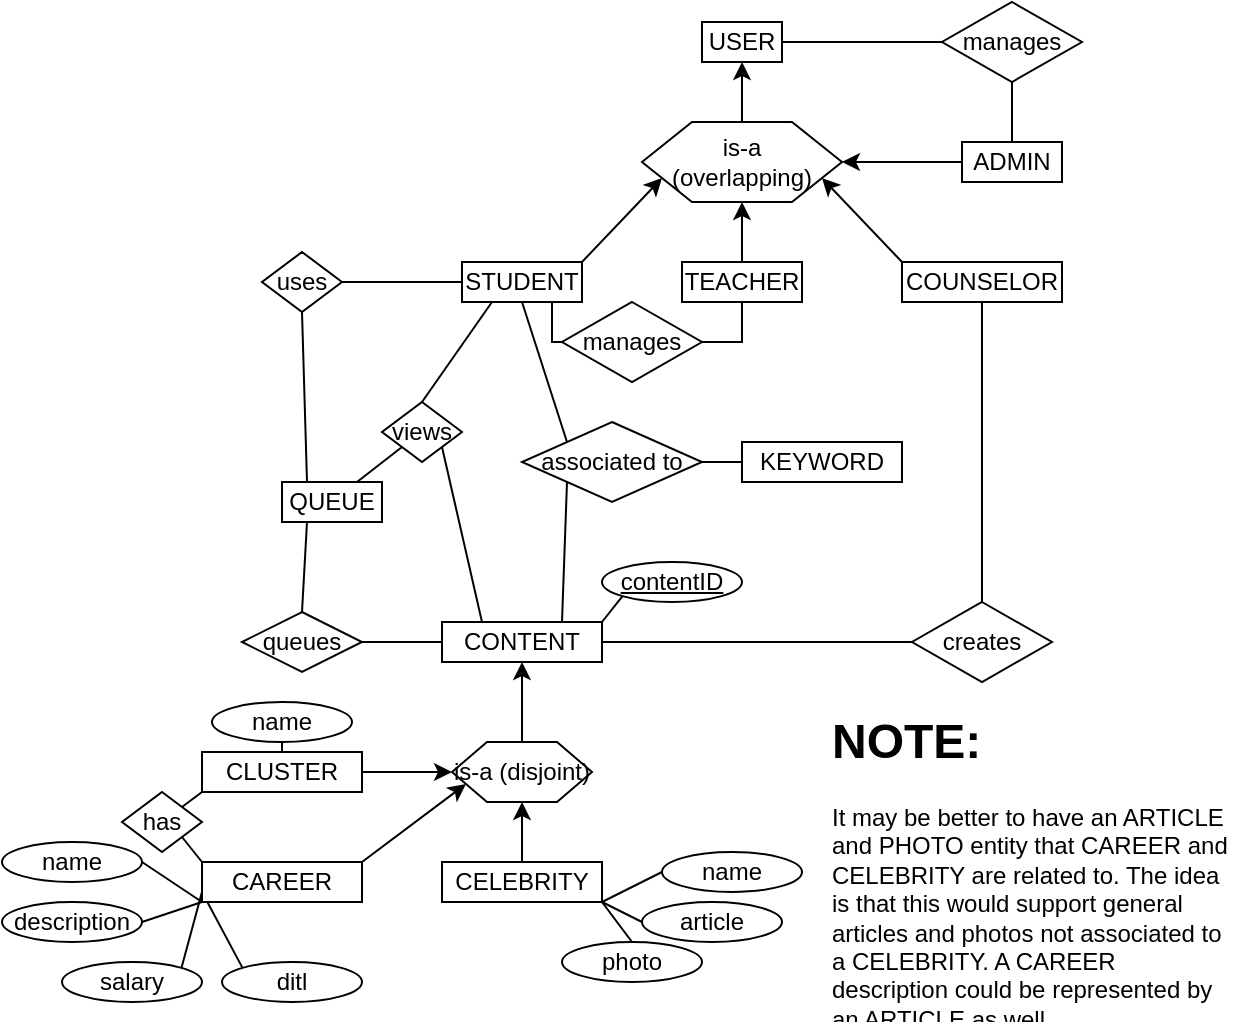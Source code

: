 <mxfile version="12.6.5" type="device"><diagram id="soOComr6DLj0twkV7itj" name="Page-1"><mxGraphModel dx="1936" dy="806" grid="1" gridSize="10" guides="1" tooltips="1" connect="1" arrows="1" fold="1" page="1" pageScale="1" pageWidth="850" pageHeight="1100" math="0" shadow="0"><root><mxCell id="0"/><mxCell id="1" parent="0"/><mxCell id="sN44cqOAk9pcgNNBPkIf-1" value="USER" style="rounded=0;whiteSpace=wrap;html=1;" vertex="1" parent="1"><mxGeometry x="140" y="20" width="40" height="20" as="geometry"/></mxCell><mxCell id="sN44cqOAk9pcgNNBPkIf-11" style="rounded=0;orthogonalLoop=1;jettySize=auto;html=1;exitX=1;exitY=0;exitDx=0;exitDy=0;entryX=0;entryY=0.75;entryDx=0;entryDy=0;" edge="1" parent="1" source="sN44cqOAk9pcgNNBPkIf-2" target="sN44cqOAk9pcgNNBPkIf-9"><mxGeometry relative="1" as="geometry"/></mxCell><mxCell id="sN44cqOAk9pcgNNBPkIf-54" style="edgeStyle=none;rounded=0;orthogonalLoop=1;jettySize=auto;html=1;exitX=0;exitY=0.5;exitDx=0;exitDy=0;entryX=1;entryY=0.5;entryDx=0;entryDy=0;endArrow=none;endFill=0;" edge="1" parent="1" source="sN44cqOAk9pcgNNBPkIf-2" target="sN44cqOAk9pcgNNBPkIf-22"><mxGeometry relative="1" as="geometry"/></mxCell><mxCell id="sN44cqOAk9pcgNNBPkIf-61" style="edgeStyle=none;rounded=0;orthogonalLoop=1;jettySize=auto;html=1;exitX=0.25;exitY=1;exitDx=0;exitDy=0;entryX=0.5;entryY=0;entryDx=0;entryDy=0;endArrow=none;endFill=0;" edge="1" parent="1" source="sN44cqOAk9pcgNNBPkIf-2" target="sN44cqOAk9pcgNNBPkIf-43"><mxGeometry relative="1" as="geometry"/></mxCell><mxCell id="sN44cqOAk9pcgNNBPkIf-2" value="STUDENT" style="rounded=0;whiteSpace=wrap;html=1;" vertex="1" parent="1"><mxGeometry x="20" y="140" width="60" height="20" as="geometry"/></mxCell><mxCell id="sN44cqOAk9pcgNNBPkIf-10" style="edgeStyle=orthogonalEdgeStyle;rounded=0;orthogonalLoop=1;jettySize=auto;html=1;exitX=0.5;exitY=0;exitDx=0;exitDy=0;entryX=0.5;entryY=1;entryDx=0;entryDy=0;" edge="1" parent="1" source="sN44cqOAk9pcgNNBPkIf-3" target="sN44cqOAk9pcgNNBPkIf-9"><mxGeometry relative="1" as="geometry"/></mxCell><mxCell id="sN44cqOAk9pcgNNBPkIf-3" value="TEACHER" style="rounded=0;whiteSpace=wrap;html=1;" vertex="1" parent="1"><mxGeometry x="130" y="140" width="60" height="20" as="geometry"/></mxCell><mxCell id="sN44cqOAk9pcgNNBPkIf-13" style="edgeStyle=none;rounded=0;orthogonalLoop=1;jettySize=auto;html=1;exitX=0;exitY=0.5;exitDx=0;exitDy=0;entryX=1;entryY=0.5;entryDx=0;entryDy=0;" edge="1" parent="1" source="sN44cqOAk9pcgNNBPkIf-4" target="sN44cqOAk9pcgNNBPkIf-9"><mxGeometry relative="1" as="geometry"/></mxCell><mxCell id="sN44cqOAk9pcgNNBPkIf-16" style="edgeStyle=none;rounded=0;orthogonalLoop=1;jettySize=auto;html=1;exitX=0.5;exitY=0;exitDx=0;exitDy=0;entryX=0.5;entryY=1;entryDx=0;entryDy=0;endArrow=none;endFill=0;" edge="1" parent="1" source="sN44cqOAk9pcgNNBPkIf-4" target="sN44cqOAk9pcgNNBPkIf-15"><mxGeometry relative="1" as="geometry"/></mxCell><mxCell id="sN44cqOAk9pcgNNBPkIf-4" value="ADMIN" style="rounded=0;whiteSpace=wrap;html=1;" vertex="1" parent="1"><mxGeometry x="270" y="80" width="50" height="20" as="geometry"/></mxCell><mxCell id="sN44cqOAk9pcgNNBPkIf-12" style="edgeStyle=none;rounded=0;orthogonalLoop=1;jettySize=auto;html=1;exitX=0;exitY=0;exitDx=0;exitDy=0;entryX=1;entryY=0.75;entryDx=0;entryDy=0;" edge="1" parent="1" source="sN44cqOAk9pcgNNBPkIf-5" target="sN44cqOAk9pcgNNBPkIf-9"><mxGeometry relative="1" as="geometry"/></mxCell><mxCell id="sN44cqOAk9pcgNNBPkIf-41" style="edgeStyle=none;rounded=0;orthogonalLoop=1;jettySize=auto;html=1;exitX=0.5;exitY=1;exitDx=0;exitDy=0;entryX=0.5;entryY=0;entryDx=0;entryDy=0;endArrow=none;endFill=0;" edge="1" parent="1" source="sN44cqOAk9pcgNNBPkIf-5" target="sN44cqOAk9pcgNNBPkIf-26"><mxGeometry relative="1" as="geometry"/></mxCell><mxCell id="sN44cqOAk9pcgNNBPkIf-5" value="COUNSELOR" style="rounded=0;whiteSpace=wrap;html=1;" vertex="1" parent="1"><mxGeometry x="240" y="140" width="80" height="20" as="geometry"/></mxCell><mxCell id="sN44cqOAk9pcgNNBPkIf-14" style="edgeStyle=none;rounded=0;orthogonalLoop=1;jettySize=auto;html=1;exitX=0.5;exitY=0;exitDx=0;exitDy=0;entryX=0.5;entryY=1;entryDx=0;entryDy=0;" edge="1" parent="1" source="sN44cqOAk9pcgNNBPkIf-9" target="sN44cqOAk9pcgNNBPkIf-1"><mxGeometry relative="1" as="geometry"/></mxCell><mxCell id="sN44cqOAk9pcgNNBPkIf-9" value="is-a&lt;br&gt;(overlapping)" style="shape=hexagon;perimeter=hexagonPerimeter2;whiteSpace=wrap;html=1;" vertex="1" parent="1"><mxGeometry x="110" y="70" width="100" height="40" as="geometry"/></mxCell><mxCell id="sN44cqOAk9pcgNNBPkIf-17" style="edgeStyle=none;rounded=0;orthogonalLoop=1;jettySize=auto;html=1;exitX=0;exitY=0.5;exitDx=0;exitDy=0;entryX=1;entryY=0.5;entryDx=0;entryDy=0;endArrow=none;endFill=0;" edge="1" parent="1" source="sN44cqOAk9pcgNNBPkIf-15" target="sN44cqOAk9pcgNNBPkIf-1"><mxGeometry relative="1" as="geometry"/></mxCell><mxCell id="sN44cqOAk9pcgNNBPkIf-15" value="manages" style="rhombus;whiteSpace=wrap;html=1;" vertex="1" parent="1"><mxGeometry x="260" y="10" width="70" height="40" as="geometry"/></mxCell><mxCell id="sN44cqOAk9pcgNNBPkIf-19" style="edgeStyle=orthogonalEdgeStyle;rounded=0;orthogonalLoop=1;jettySize=auto;html=1;exitX=1;exitY=0.5;exitDx=0;exitDy=0;entryX=0.5;entryY=1;entryDx=0;entryDy=0;endArrow=none;endFill=0;" edge="1" parent="1" source="sN44cqOAk9pcgNNBPkIf-18" target="sN44cqOAk9pcgNNBPkIf-3"><mxGeometry relative="1" as="geometry"/></mxCell><mxCell id="sN44cqOAk9pcgNNBPkIf-31" style="edgeStyle=orthogonalEdgeStyle;rounded=0;orthogonalLoop=1;jettySize=auto;html=1;exitX=0;exitY=0.5;exitDx=0;exitDy=0;entryX=0.75;entryY=1;entryDx=0;entryDy=0;endArrow=none;endFill=0;" edge="1" parent="1" source="sN44cqOAk9pcgNNBPkIf-18" target="sN44cqOAk9pcgNNBPkIf-2"><mxGeometry relative="1" as="geometry"/></mxCell><mxCell id="sN44cqOAk9pcgNNBPkIf-18" value="manages" style="rhombus;whiteSpace=wrap;html=1;" vertex="1" parent="1"><mxGeometry x="70" y="160" width="70" height="40" as="geometry"/></mxCell><mxCell id="sN44cqOAk9pcgNNBPkIf-53" style="edgeStyle=none;rounded=0;orthogonalLoop=1;jettySize=auto;html=1;exitX=0.5;exitY=1;exitDx=0;exitDy=0;entryX=0.25;entryY=0;entryDx=0;entryDy=0;endArrow=none;endFill=0;" edge="1" parent="1" source="sN44cqOAk9pcgNNBPkIf-22" target="sN44cqOAk9pcgNNBPkIf-23"><mxGeometry relative="1" as="geometry"/></mxCell><mxCell id="sN44cqOAk9pcgNNBPkIf-22" value="uses" style="rhombus;whiteSpace=wrap;html=1;" vertex="1" parent="1"><mxGeometry x="-80" y="135" width="40" height="30" as="geometry"/></mxCell><mxCell id="sN44cqOAk9pcgNNBPkIf-23" value="QUEUE" style="rounded=0;whiteSpace=wrap;html=1;" vertex="1" parent="1"><mxGeometry x="-70" y="250" width="50" height="20" as="geometry"/></mxCell><mxCell id="sN44cqOAk9pcgNNBPkIf-42" style="edgeStyle=none;rounded=0;orthogonalLoop=1;jettySize=auto;html=1;exitX=1;exitY=0.5;exitDx=0;exitDy=0;entryX=0;entryY=0.5;entryDx=0;entryDy=0;endArrow=none;endFill=0;" edge="1" parent="1" source="sN44cqOAk9pcgNNBPkIf-24" target="sN44cqOAk9pcgNNBPkIf-26"><mxGeometry relative="1" as="geometry"/></mxCell><mxCell id="sN44cqOAk9pcgNNBPkIf-57" style="edgeStyle=none;rounded=0;orthogonalLoop=1;jettySize=auto;html=1;exitX=0.25;exitY=0;exitDx=0;exitDy=0;entryX=1;entryY=1;entryDx=0;entryDy=0;endArrow=none;endFill=0;" edge="1" parent="1" source="sN44cqOAk9pcgNNBPkIf-24" target="sN44cqOAk9pcgNNBPkIf-43"><mxGeometry relative="1" as="geometry"/></mxCell><mxCell id="sN44cqOAk9pcgNNBPkIf-59" style="edgeStyle=none;rounded=0;orthogonalLoop=1;jettySize=auto;html=1;exitX=0;exitY=0.5;exitDx=0;exitDy=0;entryX=1;entryY=0.5;entryDx=0;entryDy=0;endArrow=none;endFill=0;" edge="1" parent="1" source="sN44cqOAk9pcgNNBPkIf-24" target="sN44cqOAk9pcgNNBPkIf-58"><mxGeometry relative="1" as="geometry"/></mxCell><mxCell id="sN44cqOAk9pcgNNBPkIf-62" style="edgeStyle=none;rounded=0;orthogonalLoop=1;jettySize=auto;html=1;exitX=1;exitY=0;exitDx=0;exitDy=0;entryX=0;entryY=1;entryDx=0;entryDy=0;endArrow=none;endFill=0;" edge="1" parent="1" source="sN44cqOAk9pcgNNBPkIf-24" target="sN44cqOAk9pcgNNBPkIf-40"><mxGeometry relative="1" as="geometry"/></mxCell><mxCell id="sN44cqOAk9pcgNNBPkIf-24" value="CONTENT" style="rounded=0;whiteSpace=wrap;html=1;" vertex="1" parent="1"><mxGeometry x="10" y="320" width="80" height="20" as="geometry"/></mxCell><mxCell id="sN44cqOAk9pcgNNBPkIf-45" style="edgeStyle=none;rounded=0;orthogonalLoop=1;jettySize=auto;html=1;exitX=1;exitY=0.5;exitDx=0;exitDy=0;entryX=0;entryY=0.5;entryDx=0;entryDy=0;endArrow=none;endFill=0;" edge="1" parent="1" source="sN44cqOAk9pcgNNBPkIf-25" target="sN44cqOAk9pcgNNBPkIf-44"><mxGeometry relative="1" as="geometry"/></mxCell><mxCell id="sN44cqOAk9pcgNNBPkIf-46" style="edgeStyle=none;rounded=0;orthogonalLoop=1;jettySize=auto;html=1;exitX=0;exitY=0;exitDx=0;exitDy=0;entryX=0.5;entryY=1;entryDx=0;entryDy=0;endArrow=none;endFill=0;" edge="1" parent="1" source="sN44cqOAk9pcgNNBPkIf-25" target="sN44cqOAk9pcgNNBPkIf-2"><mxGeometry relative="1" as="geometry"/></mxCell><mxCell id="sN44cqOAk9pcgNNBPkIf-47" style="edgeStyle=none;rounded=0;orthogonalLoop=1;jettySize=auto;html=1;exitX=0;exitY=1;exitDx=0;exitDy=0;entryX=0.75;entryY=0;entryDx=0;entryDy=0;endArrow=none;endFill=0;" edge="1" parent="1" source="sN44cqOAk9pcgNNBPkIf-25" target="sN44cqOAk9pcgNNBPkIf-24"><mxGeometry relative="1" as="geometry"/></mxCell><mxCell id="sN44cqOAk9pcgNNBPkIf-25" value="associated to" style="rhombus;whiteSpace=wrap;html=1;" vertex="1" parent="1"><mxGeometry x="50" y="220" width="90" height="40" as="geometry"/></mxCell><mxCell id="sN44cqOAk9pcgNNBPkIf-26" value="creates" style="rhombus;whiteSpace=wrap;html=1;" vertex="1" parent="1"><mxGeometry x="245" y="310" width="70" height="40" as="geometry"/></mxCell><mxCell id="sN44cqOAk9pcgNNBPkIf-40" value="&lt;u&gt;contentID&lt;/u&gt;" style="ellipse;whiteSpace=wrap;html=1;" vertex="1" parent="1"><mxGeometry x="90" y="290" width="70" height="20" as="geometry"/></mxCell><mxCell id="sN44cqOAk9pcgNNBPkIf-56" style="edgeStyle=none;rounded=0;orthogonalLoop=1;jettySize=auto;html=1;exitX=0;exitY=1;exitDx=0;exitDy=0;entryX=0.75;entryY=0;entryDx=0;entryDy=0;endArrow=none;endFill=0;" edge="1" parent="1" source="sN44cqOAk9pcgNNBPkIf-43" target="sN44cqOAk9pcgNNBPkIf-23"><mxGeometry relative="1" as="geometry"/></mxCell><mxCell id="sN44cqOAk9pcgNNBPkIf-43" value="views" style="rhombus;whiteSpace=wrap;html=1;" vertex="1" parent="1"><mxGeometry x="-20" y="210" width="40" height="30" as="geometry"/></mxCell><mxCell id="sN44cqOAk9pcgNNBPkIf-44" value="KEYWORD" style="rounded=0;whiteSpace=wrap;html=1;" vertex="1" parent="1"><mxGeometry x="160" y="230" width="80" height="20" as="geometry"/></mxCell><mxCell id="sN44cqOAk9pcgNNBPkIf-60" style="edgeStyle=none;rounded=0;orthogonalLoop=1;jettySize=auto;html=1;exitX=0.5;exitY=0;exitDx=0;exitDy=0;entryX=0.25;entryY=1;entryDx=0;entryDy=0;endArrow=none;endFill=0;" edge="1" parent="1" source="sN44cqOAk9pcgNNBPkIf-58" target="sN44cqOAk9pcgNNBPkIf-23"><mxGeometry relative="1" as="geometry"/></mxCell><mxCell id="sN44cqOAk9pcgNNBPkIf-58" value="queues" style="rhombus;whiteSpace=wrap;html=1;" vertex="1" parent="1"><mxGeometry x="-90" y="315" width="60" height="30" as="geometry"/></mxCell><mxCell id="sN44cqOAk9pcgNNBPkIf-66" style="edgeStyle=none;rounded=0;orthogonalLoop=1;jettySize=auto;html=1;exitX=0.5;exitY=0;exitDx=0;exitDy=0;entryX=0.5;entryY=1;entryDx=0;entryDy=0;endArrow=classic;endFill=1;" edge="1" parent="1" source="sN44cqOAk9pcgNNBPkIf-63" target="sN44cqOAk9pcgNNBPkIf-24"><mxGeometry relative="1" as="geometry"/></mxCell><mxCell id="sN44cqOAk9pcgNNBPkIf-63" value="is-a (disjoint)" style="shape=hexagon;perimeter=hexagonPerimeter2;whiteSpace=wrap;html=1;" vertex="1" parent="1"><mxGeometry x="15" y="380" width="70" height="30" as="geometry"/></mxCell><mxCell id="sN44cqOAk9pcgNNBPkIf-67" style="edgeStyle=none;rounded=0;orthogonalLoop=1;jettySize=auto;html=1;exitX=1;exitY=0.5;exitDx=0;exitDy=0;entryX=0;entryY=0.5;entryDx=0;entryDy=0;endArrow=classic;endFill=1;" edge="1" parent="1" source="sN44cqOAk9pcgNNBPkIf-65" target="sN44cqOAk9pcgNNBPkIf-63"><mxGeometry relative="1" as="geometry"/></mxCell><mxCell id="sN44cqOAk9pcgNNBPkIf-77" style="edgeStyle=none;rounded=0;orthogonalLoop=1;jettySize=auto;html=1;exitX=0.5;exitY=0;exitDx=0;exitDy=0;entryX=0.5;entryY=1;entryDx=0;entryDy=0;endArrow=none;endFill=0;" edge="1" parent="1" source="sN44cqOAk9pcgNNBPkIf-65" target="sN44cqOAk9pcgNNBPkIf-73"><mxGeometry relative="1" as="geometry"/></mxCell><mxCell id="sN44cqOAk9pcgNNBPkIf-80" style="edgeStyle=none;rounded=0;orthogonalLoop=1;jettySize=auto;html=1;exitX=0;exitY=1;exitDx=0;exitDy=0;entryX=1;entryY=0;entryDx=0;entryDy=0;endArrow=none;endFill=0;" edge="1" parent="1" source="sN44cqOAk9pcgNNBPkIf-65" target="sN44cqOAk9pcgNNBPkIf-78"><mxGeometry relative="1" as="geometry"/></mxCell><mxCell id="sN44cqOAk9pcgNNBPkIf-65" value="CLUSTER" style="rounded=0;whiteSpace=wrap;html=1;" vertex="1" parent="1"><mxGeometry x="-110" y="385" width="80" height="20" as="geometry"/></mxCell><mxCell id="sN44cqOAk9pcgNNBPkIf-71" style="edgeStyle=none;rounded=0;orthogonalLoop=1;jettySize=auto;html=1;exitX=1;exitY=0;exitDx=0;exitDy=0;entryX=0;entryY=0.75;entryDx=0;entryDy=0;endArrow=classic;endFill=1;" edge="1" parent="1" source="sN44cqOAk9pcgNNBPkIf-68" target="sN44cqOAk9pcgNNBPkIf-63"><mxGeometry relative="1" as="geometry"/></mxCell><mxCell id="sN44cqOAk9pcgNNBPkIf-81" style="edgeStyle=none;rounded=0;orthogonalLoop=1;jettySize=auto;html=1;exitX=0;exitY=0;exitDx=0;exitDy=0;entryX=1;entryY=1;entryDx=0;entryDy=0;endArrow=none;endFill=0;" edge="1" parent="1" source="sN44cqOAk9pcgNNBPkIf-68" target="sN44cqOAk9pcgNNBPkIf-78"><mxGeometry relative="1" as="geometry"/></mxCell><mxCell id="sN44cqOAk9pcgNNBPkIf-90" style="edgeStyle=none;rounded=0;orthogonalLoop=1;jettySize=auto;html=1;exitX=0;exitY=1;exitDx=0;exitDy=0;entryX=1;entryY=0.5;entryDx=0;entryDy=0;endArrow=none;endFill=0;" edge="1" parent="1" source="sN44cqOAk9pcgNNBPkIf-68" target="sN44cqOAk9pcgNNBPkIf-74"><mxGeometry relative="1" as="geometry"/></mxCell><mxCell id="sN44cqOAk9pcgNNBPkIf-91" style="edgeStyle=none;rounded=0;orthogonalLoop=1;jettySize=auto;html=1;exitX=0;exitY=1;exitDx=0;exitDy=0;entryX=1;entryY=0.5;entryDx=0;entryDy=0;endArrow=none;endFill=0;" edge="1" parent="1" source="sN44cqOAk9pcgNNBPkIf-68" target="sN44cqOAk9pcgNNBPkIf-83"><mxGeometry relative="1" as="geometry"/></mxCell><mxCell id="sN44cqOAk9pcgNNBPkIf-92" style="edgeStyle=none;rounded=0;orthogonalLoop=1;jettySize=auto;html=1;exitX=0;exitY=0.75;exitDx=0;exitDy=0;entryX=1;entryY=0;entryDx=0;entryDy=0;endArrow=none;endFill=0;" edge="1" parent="1" source="sN44cqOAk9pcgNNBPkIf-68" target="sN44cqOAk9pcgNNBPkIf-84"><mxGeometry relative="1" as="geometry"/></mxCell><mxCell id="sN44cqOAk9pcgNNBPkIf-93" style="edgeStyle=none;rounded=0;orthogonalLoop=1;jettySize=auto;html=1;exitX=0;exitY=0.75;exitDx=0;exitDy=0;entryX=0;entryY=0;entryDx=0;entryDy=0;endArrow=none;endFill=0;" edge="1" parent="1" source="sN44cqOAk9pcgNNBPkIf-68" target="sN44cqOAk9pcgNNBPkIf-85"><mxGeometry relative="1" as="geometry"/></mxCell><mxCell id="sN44cqOAk9pcgNNBPkIf-68" value="CAREER" style="rounded=0;whiteSpace=wrap;html=1;" vertex="1" parent="1"><mxGeometry x="-110" y="440" width="80" height="20" as="geometry"/></mxCell><mxCell id="sN44cqOAk9pcgNNBPkIf-72" style="edgeStyle=none;rounded=0;orthogonalLoop=1;jettySize=auto;html=1;exitX=0.5;exitY=0;exitDx=0;exitDy=0;entryX=0.5;entryY=1;entryDx=0;entryDy=0;endArrow=classic;endFill=1;" edge="1" parent="1" source="sN44cqOAk9pcgNNBPkIf-70" target="sN44cqOAk9pcgNNBPkIf-63"><mxGeometry relative="1" as="geometry"/></mxCell><mxCell id="sN44cqOAk9pcgNNBPkIf-97" style="edgeStyle=none;rounded=0;orthogonalLoop=1;jettySize=auto;html=1;exitX=1;exitY=1;exitDx=0;exitDy=0;entryX=0;entryY=0.5;entryDx=0;entryDy=0;endArrow=none;endFill=0;" edge="1" parent="1" source="sN44cqOAk9pcgNNBPkIf-70" target="sN44cqOAk9pcgNNBPkIf-94"><mxGeometry relative="1" as="geometry"/></mxCell><mxCell id="sN44cqOAk9pcgNNBPkIf-98" style="edgeStyle=none;rounded=0;orthogonalLoop=1;jettySize=auto;html=1;exitX=1;exitY=1;exitDx=0;exitDy=0;entryX=0;entryY=0.5;entryDx=0;entryDy=0;endArrow=none;endFill=0;" edge="1" parent="1" source="sN44cqOAk9pcgNNBPkIf-70" target="sN44cqOAk9pcgNNBPkIf-95"><mxGeometry relative="1" as="geometry"/></mxCell><mxCell id="sN44cqOAk9pcgNNBPkIf-99" style="edgeStyle=none;rounded=0;orthogonalLoop=1;jettySize=auto;html=1;exitX=1;exitY=1;exitDx=0;exitDy=0;entryX=0.5;entryY=0;entryDx=0;entryDy=0;endArrow=none;endFill=0;" edge="1" parent="1" source="sN44cqOAk9pcgNNBPkIf-70" target="sN44cqOAk9pcgNNBPkIf-96"><mxGeometry relative="1" as="geometry"/></mxCell><mxCell id="sN44cqOAk9pcgNNBPkIf-70" value="CELEBRITY" style="rounded=0;whiteSpace=wrap;html=1;" vertex="1" parent="1"><mxGeometry x="10" y="440" width="80" height="20" as="geometry"/></mxCell><mxCell id="sN44cqOAk9pcgNNBPkIf-73" value="name" style="ellipse;whiteSpace=wrap;html=1;" vertex="1" parent="1"><mxGeometry x="-105" y="360" width="70" height="20" as="geometry"/></mxCell><mxCell id="sN44cqOAk9pcgNNBPkIf-74" value="name" style="ellipse;whiteSpace=wrap;html=1;" vertex="1" parent="1"><mxGeometry x="-210" y="430" width="70" height="20" as="geometry"/></mxCell><mxCell id="sN44cqOAk9pcgNNBPkIf-78" value="has" style="rhombus;whiteSpace=wrap;html=1;" vertex="1" parent="1"><mxGeometry x="-150" y="405" width="40" height="30" as="geometry"/></mxCell><mxCell id="sN44cqOAk9pcgNNBPkIf-83" value="description" style="ellipse;whiteSpace=wrap;html=1;" vertex="1" parent="1"><mxGeometry x="-210" y="460" width="70" height="20" as="geometry"/></mxCell><mxCell id="sN44cqOAk9pcgNNBPkIf-84" value="salary" style="ellipse;whiteSpace=wrap;html=1;" vertex="1" parent="1"><mxGeometry x="-180" y="490" width="70" height="20" as="geometry"/></mxCell><mxCell id="sN44cqOAk9pcgNNBPkIf-85" value="ditl" style="ellipse;whiteSpace=wrap;html=1;" vertex="1" parent="1"><mxGeometry x="-100" y="490" width="70" height="20" as="geometry"/></mxCell><mxCell id="sN44cqOAk9pcgNNBPkIf-94" value="name" style="ellipse;whiteSpace=wrap;html=1;" vertex="1" parent="1"><mxGeometry x="120" y="435" width="70" height="20" as="geometry"/></mxCell><mxCell id="sN44cqOAk9pcgNNBPkIf-95" value="article" style="ellipse;whiteSpace=wrap;html=1;" vertex="1" parent="1"><mxGeometry x="110" y="460" width="70" height="20" as="geometry"/></mxCell><mxCell id="sN44cqOAk9pcgNNBPkIf-96" value="photo" style="ellipse;whiteSpace=wrap;html=1;" vertex="1" parent="1"><mxGeometry x="70" y="480" width="70" height="20" as="geometry"/></mxCell><mxCell id="sN44cqOAk9pcgNNBPkIf-100" value="&lt;h1&gt;NOTE:&lt;/h1&gt;&lt;p&gt;It may be better to have an ARTICLE and PHOTO entity that CAREER and CELEBRITY are related to. The idea is that this would support general articles and photos not associated to a CELEBRITY. A CAREER description could be represented by an ARTICLE as well.&lt;/p&gt;" style="text;html=1;strokeColor=none;fillColor=none;spacing=5;spacingTop=-20;whiteSpace=wrap;overflow=hidden;rounded=0;" vertex="1" parent="1"><mxGeometry x="200" y="360" width="210" height="160" as="geometry"/></mxCell></root></mxGraphModel></diagram></mxfile>